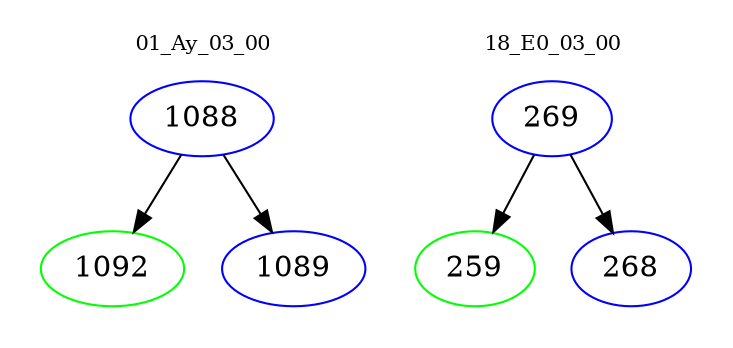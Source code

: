 digraph{
subgraph cluster_0 {
color = white
label = "01_Ay_03_00";
fontsize=10;
T0_1088 [label="1088", color="blue"]
T0_1088 -> T0_1092 [color="black"]
T0_1092 [label="1092", color="green"]
T0_1088 -> T0_1089 [color="black"]
T0_1089 [label="1089", color="blue"]
}
subgraph cluster_1 {
color = white
label = "18_E0_03_00";
fontsize=10;
T1_269 [label="269", color="blue"]
T1_269 -> T1_259 [color="black"]
T1_259 [label="259", color="green"]
T1_269 -> T1_268 [color="black"]
T1_268 [label="268", color="blue"]
}
}
